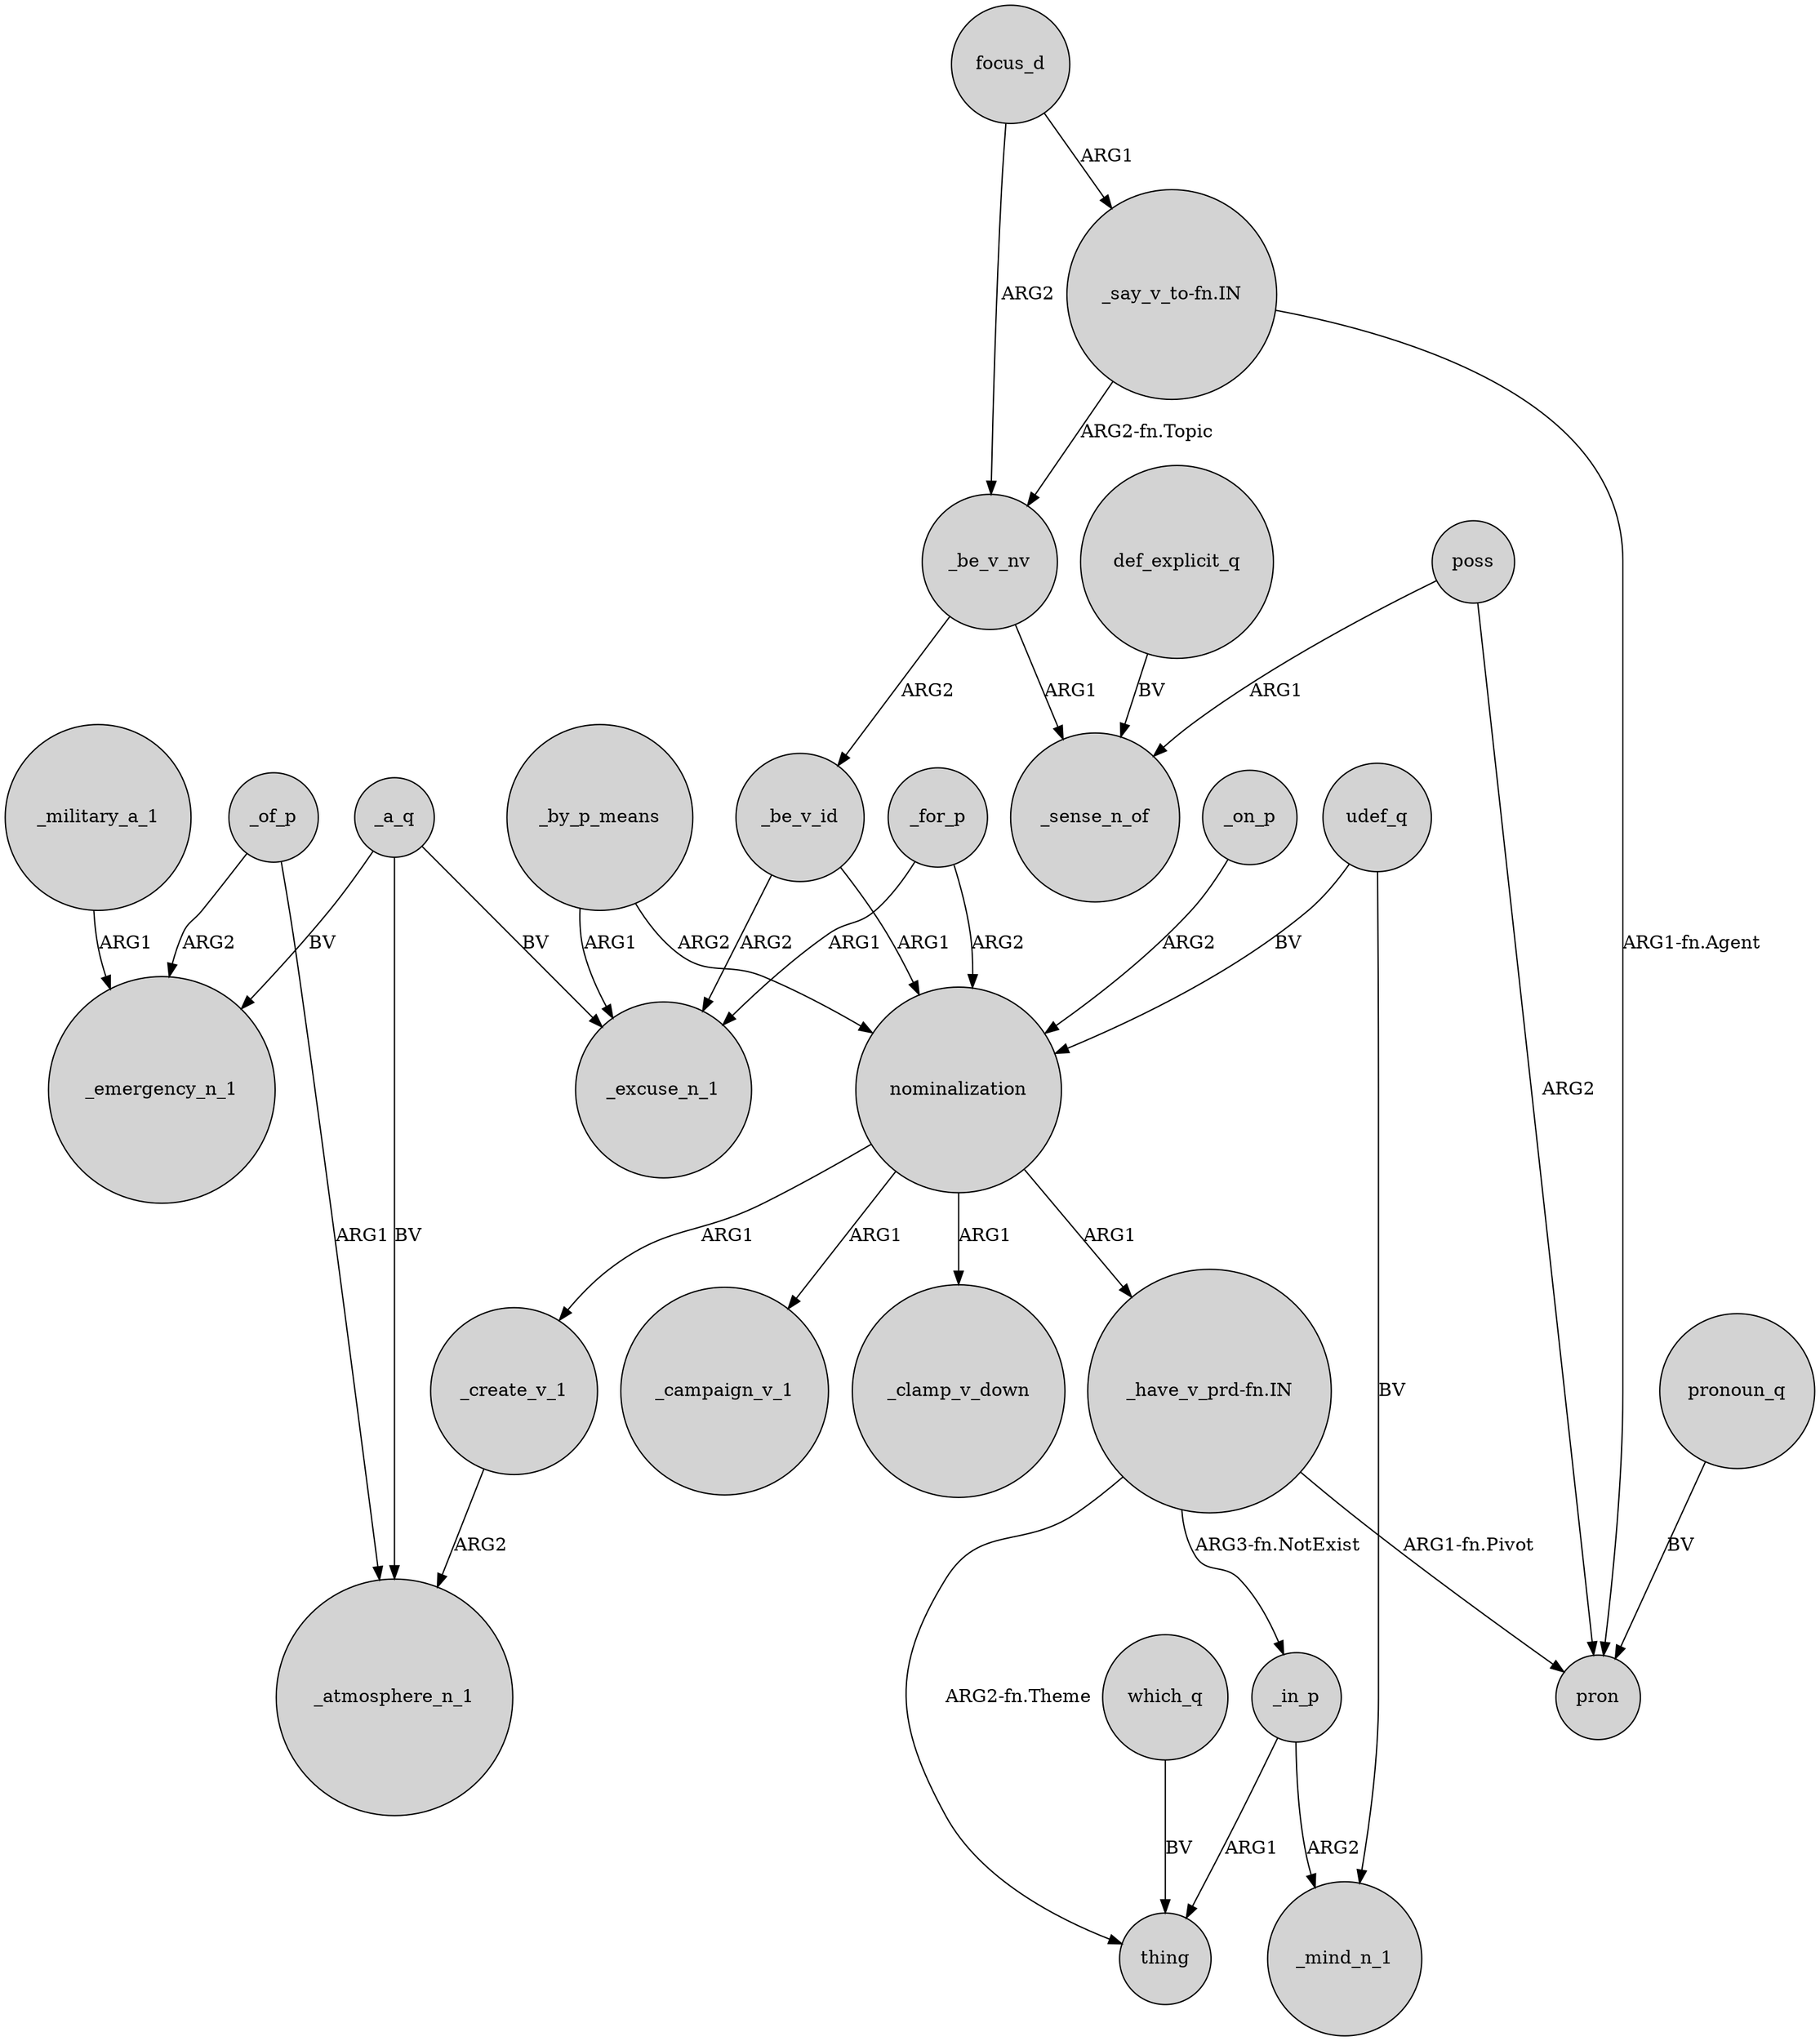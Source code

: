 digraph {
	node [shape=circle style=filled]
	_be_v_nv -> _be_v_id [label=ARG2]
	_create_v_1 -> _atmosphere_n_1 [label=ARG2]
	_by_p_means -> nominalization [label=ARG2]
	poss -> pron [label=ARG2]
	_be_v_nv -> _sense_n_of [label=ARG1]
	_be_v_id -> nominalization [label=ARG1]
	_on_p -> nominalization [label=ARG2]
	nominalization -> _campaign_v_1 [label=ARG1]
	_be_v_id -> _excuse_n_1 [label=ARG2]
	nominalization -> _create_v_1 [label=ARG1]
	_for_p -> nominalization [label=ARG2]
	nominalization -> "_have_v_prd-fn.IN" [label=ARG1]
	_in_p -> thing [label=ARG1]
	_military_a_1 -> _emergency_n_1 [label=ARG1]
	pronoun_q -> pron [label=BV]
	_a_q -> _excuse_n_1 [label=BV]
	poss -> _sense_n_of [label=ARG1]
	focus_d -> _be_v_nv [label=ARG2]
	"_have_v_prd-fn.IN" -> _in_p [label="ARG3-fn.NotExist"]
	"_say_v_to-fn.IN" -> _be_v_nv [label="ARG2-fn.Topic"]
	_in_p -> _mind_n_1 [label=ARG2]
	udef_q -> nominalization [label=BV]
	_for_p -> _excuse_n_1 [label=ARG1]
	nominalization -> _clamp_v_down [label=ARG1]
	"_say_v_to-fn.IN" -> pron [label="ARG1-fn.Agent"]
	"_have_v_prd-fn.IN" -> thing [label="ARG2-fn.Theme"]
	_by_p_means -> _excuse_n_1 [label=ARG1]
	_of_p -> _atmosphere_n_1 [label=ARG1]
	def_explicit_q -> _sense_n_of [label=BV]
	_a_q -> _atmosphere_n_1 [label=BV]
	_of_p -> _emergency_n_1 [label=ARG2]
	udef_q -> _mind_n_1 [label=BV]
	_a_q -> _emergency_n_1 [label=BV]
	"_have_v_prd-fn.IN" -> pron [label="ARG1-fn.Pivot"]
	focus_d -> "_say_v_to-fn.IN" [label=ARG1]
	which_q -> thing [label=BV]
}
